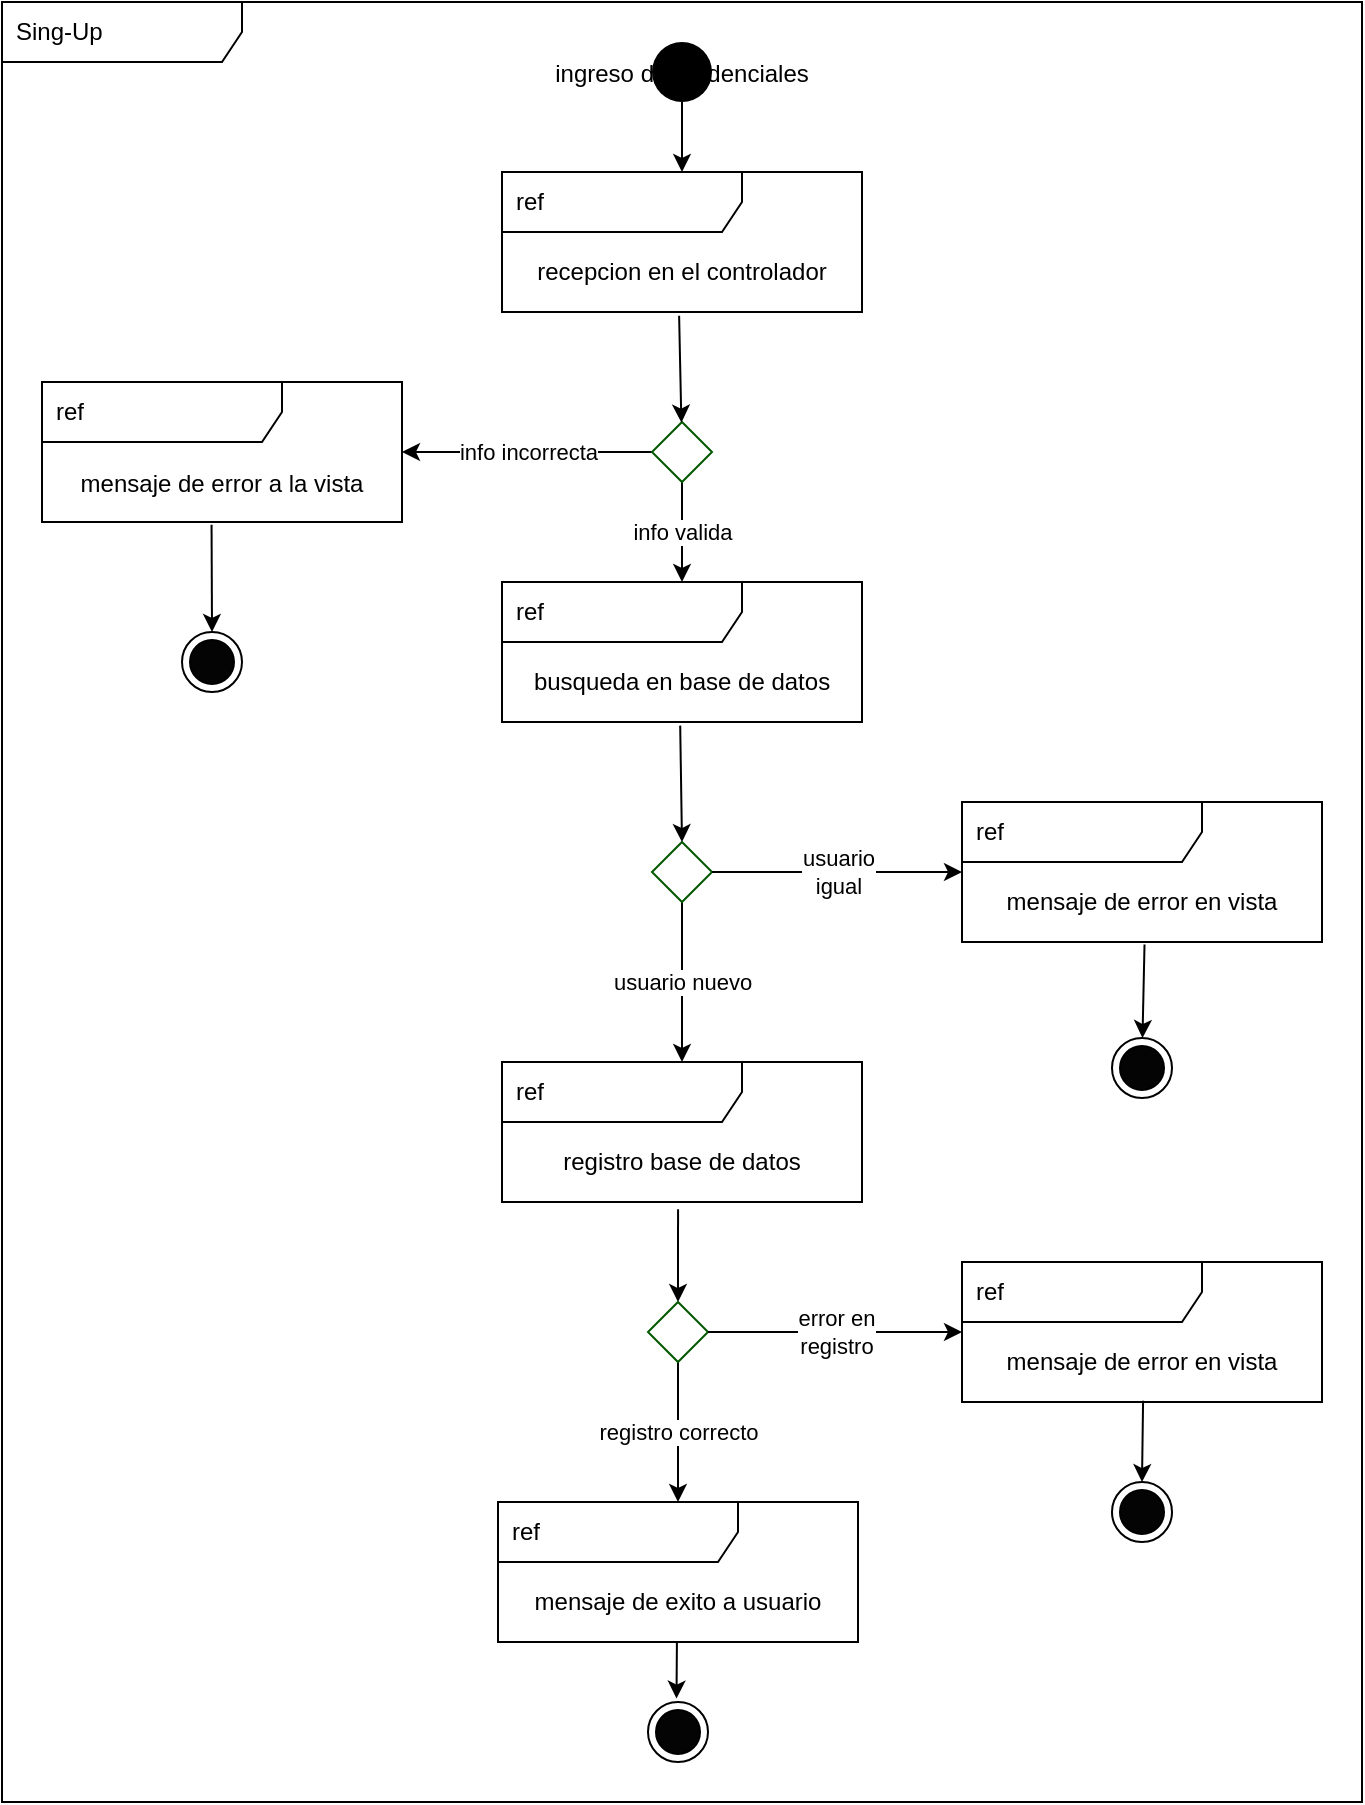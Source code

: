 <mxfile>
    <diagram id="XR_oynIYGtbCa0YiN640" name="Page-1">
        <mxGraphModel dx="493" dy="360" grid="1" gridSize="10" guides="1" tooltips="1" connect="1" arrows="1" fold="1" page="1" pageScale="1" pageWidth="850" pageHeight="1100" math="0" shadow="0">
            <root>
                <mxCell id="0"/>
                <mxCell id="1" parent="0"/>
                <mxCell id="2" value="Sing-Up" style="shape=umlFrame;whiteSpace=wrap;html=1;width=120;height=30;boundedLbl=1;verticalAlign=middle;align=left;spacingLeft=5;fillColor=default;" vertex="1" parent="1">
                    <mxGeometry x="80" y="220" width="680" height="900" as="geometry"/>
                </mxCell>
                <mxCell id="3" style="edgeStyle=none;html=1;exitX=0.5;exitY=1;exitDx=0;exitDy=0;" edge="1" parent="1" source="4" target="11">
                    <mxGeometry relative="1" as="geometry">
                        <mxPoint x="420" y="320" as="targetPoint"/>
                    </mxGeometry>
                </mxCell>
                <mxCell id="4" value="ingreso de credenciales" style="ellipse;strokeColor=none;fillColor=#000000;" vertex="1" parent="1">
                    <mxGeometry x="405" y="240" width="30" height="30" as="geometry"/>
                </mxCell>
                <mxCell id="5" value="" style="ellipse;html=1;shape=endState;strokeColor=#000000;fillColor=#040405;" vertex="1" parent="1">
                    <mxGeometry x="170" y="535" width="30" height="30" as="geometry"/>
                </mxCell>
                <mxCell id="6" value="ref" style="shape=umlFrame;whiteSpace=wrap;html=1;width=120;height=30;boundedLbl=1;verticalAlign=middle;align=left;spacingLeft=5;" vertex="1" parent="1">
                    <mxGeometry x="330" y="510" width="180" height="70" as="geometry"/>
                </mxCell>
                <mxCell id="7" value="busqueda en base de datos" style="text;html=1;strokeColor=none;fillColor=none;align=center;verticalAlign=middle;whiteSpace=wrap;rounded=0;" vertex="1" parent="1">
                    <mxGeometry x="340" y="545" width="160" height="30" as="geometry"/>
                </mxCell>
                <mxCell id="8" value="info valida" style="edgeStyle=none;html=1;exitX=0.5;exitY=1;exitDx=0;exitDy=0;" edge="1" parent="1" source="10" target="6">
                    <mxGeometry relative="1" as="geometry"/>
                </mxCell>
                <mxCell id="9" value="info incorrecta" style="edgeStyle=none;html=1;exitX=0;exitY=0.5;exitDx=0;exitDy=0;" edge="1" parent="1" source="10" target="14">
                    <mxGeometry relative="1" as="geometry"/>
                </mxCell>
                <mxCell id="10" value="" style="rhombus;strokeColor=#005700;fillColor=none;fontColor=#ffffff;" vertex="1" parent="1">
                    <mxGeometry x="405" y="430" width="30" height="30" as="geometry"/>
                </mxCell>
                <mxCell id="11" value="ref" style="shape=umlFrame;whiteSpace=wrap;html=1;width=120;height=30;boundedLbl=1;verticalAlign=middle;align=left;spacingLeft=5;" vertex="1" parent="1">
                    <mxGeometry x="330" y="305" width="180" height="70" as="geometry"/>
                </mxCell>
                <mxCell id="12" value="recepcion en el controlador" style="text;html=1;strokeColor=none;fillColor=none;align=center;verticalAlign=middle;whiteSpace=wrap;rounded=0;" vertex="1" parent="1">
                    <mxGeometry x="340" y="340" width="160" height="30" as="geometry"/>
                </mxCell>
                <mxCell id="13" value="" style="endArrow=classic;html=1;exitX=0.492;exitY=1.027;exitDx=0;exitDy=0;exitPerimeter=0;" edge="1" parent="1" source="11" target="10">
                    <mxGeometry width="50" height="50" relative="1" as="geometry">
                        <mxPoint x="490" y="395" as="sourcePoint"/>
                        <mxPoint x="490" y="455" as="targetPoint"/>
                    </mxGeometry>
                </mxCell>
                <mxCell id="14" value="ref" style="shape=umlFrame;whiteSpace=wrap;html=1;width=120;height=30;boundedLbl=1;verticalAlign=middle;align=left;spacingLeft=5;" vertex="1" parent="1">
                    <mxGeometry x="100" y="410" width="180" height="70" as="geometry"/>
                </mxCell>
                <mxCell id="15" value="" style="endArrow=classic;html=1;exitX=0.471;exitY=1.02;exitDx=0;exitDy=0;exitPerimeter=0;entryX=0.5;entryY=0;entryDx=0;entryDy=0;" edge="1" parent="1" source="14" target="5">
                    <mxGeometry width="50" height="50" relative="1" as="geometry">
                        <mxPoint x="400" y="520" as="sourcePoint"/>
                        <mxPoint x="450" y="470" as="targetPoint"/>
                    </mxGeometry>
                </mxCell>
                <mxCell id="16" value="mensaje de error a la vista" style="text;html=1;strokeColor=none;fillColor=none;align=center;verticalAlign=middle;whiteSpace=wrap;rounded=0;" vertex="1" parent="1">
                    <mxGeometry x="110" y="446" width="160" height="30" as="geometry"/>
                </mxCell>
                <mxCell id="17" value="ref" style="shape=umlFrame;whiteSpace=wrap;html=1;width=120;height=30;boundedLbl=1;verticalAlign=middle;align=left;spacingLeft=5;" vertex="1" parent="1">
                    <mxGeometry x="560" y="620" width="180" height="70" as="geometry"/>
                </mxCell>
                <mxCell id="18" value="mensaje de error en vista" style="text;html=1;strokeColor=none;fillColor=none;align=center;verticalAlign=middle;whiteSpace=wrap;rounded=0;" vertex="1" parent="1">
                    <mxGeometry x="570" y="655" width="160" height="30" as="geometry"/>
                </mxCell>
                <mxCell id="19" value="usuario nuevo" style="edgeStyle=none;html=1;exitX=0.5;exitY=1;exitDx=0;exitDy=0;" edge="1" parent="1" source="20" target="23">
                    <mxGeometry relative="1" as="geometry"/>
                </mxCell>
                <mxCell id="20" value="" style="rhombus;strokeColor=#005700;fillColor=none;fontColor=#ffffff;" vertex="1" parent="1">
                    <mxGeometry x="405" y="640" width="30" height="30" as="geometry"/>
                </mxCell>
                <mxCell id="21" value="" style="endArrow=classic;html=1;entryX=0.5;entryY=0;entryDx=0;entryDy=0;exitX=0.495;exitY=1.026;exitDx=0;exitDy=0;exitPerimeter=0;" edge="1" parent="1" source="6" target="20">
                    <mxGeometry width="50" height="50" relative="1" as="geometry">
                        <mxPoint x="350" y="640" as="sourcePoint"/>
                        <mxPoint x="400" y="590" as="targetPoint"/>
                    </mxGeometry>
                </mxCell>
                <mxCell id="22" value="usuario&lt;br&gt;igual" style="endArrow=classic;html=1;exitX=1;exitY=0.5;exitDx=0;exitDy=0;" edge="1" parent="1" source="20" target="17">
                    <mxGeometry width="50" height="50" relative="1" as="geometry">
                        <mxPoint x="350" y="640" as="sourcePoint"/>
                        <mxPoint x="400" y="590" as="targetPoint"/>
                    </mxGeometry>
                </mxCell>
                <mxCell id="23" value="ref" style="shape=umlFrame;whiteSpace=wrap;html=1;width=120;height=30;boundedLbl=1;verticalAlign=middle;align=left;spacingLeft=5;" vertex="1" parent="1">
                    <mxGeometry x="330" y="750" width="180" height="70" as="geometry"/>
                </mxCell>
                <mxCell id="24" value="registro base de datos" style="text;html=1;strokeColor=none;fillColor=none;align=center;verticalAlign=middle;whiteSpace=wrap;rounded=0;" vertex="1" parent="1">
                    <mxGeometry x="340" y="785" width="160" height="30" as="geometry"/>
                </mxCell>
                <mxCell id="25" value="" style="ellipse;html=1;shape=endState;strokeColor=#000000;fillColor=#040405;" vertex="1" parent="1">
                    <mxGeometry x="635" y="738" width="30" height="30" as="geometry"/>
                </mxCell>
                <mxCell id="27" value="" style="endArrow=classic;html=1;exitX=0.489;exitY=1.052;exitDx=0;exitDy=0;exitPerimeter=0;" edge="1" parent="1" source="23" target="34">
                    <mxGeometry width="50" height="50" relative="1" as="geometry">
                        <mxPoint x="510" y="710" as="sourcePoint"/>
                        <mxPoint x="418" y="871" as="targetPoint"/>
                    </mxGeometry>
                </mxCell>
                <mxCell id="29" value="" style="endArrow=classic;html=1;exitX=0.507;exitY=1.018;exitDx=0;exitDy=0;exitPerimeter=0;" edge="1" parent="1" source="17" target="25">
                    <mxGeometry width="50" height="50" relative="1" as="geometry">
                        <mxPoint x="647.3" y="693.01" as="sourcePoint"/>
                        <mxPoint x="650" y="730" as="targetPoint"/>
                    </mxGeometry>
                </mxCell>
                <mxCell id="31" value="ref" style="shape=umlFrame;whiteSpace=wrap;html=1;width=120;height=30;boundedLbl=1;verticalAlign=middle;align=left;spacingLeft=5;" vertex="1" parent="1">
                    <mxGeometry x="560" y="850" width="180" height="70" as="geometry"/>
                </mxCell>
                <mxCell id="32" value="mensaje de error en vista" style="text;html=1;strokeColor=none;fillColor=none;align=center;verticalAlign=middle;whiteSpace=wrap;rounded=0;" vertex="1" parent="1">
                    <mxGeometry x="570" y="885" width="160" height="30" as="geometry"/>
                </mxCell>
                <mxCell id="33" value="registro correcto" style="edgeStyle=none;html=1;exitX=0.5;exitY=1;exitDx=0;exitDy=0;" edge="1" parent="1" source="34" target="36">
                    <mxGeometry relative="1" as="geometry"/>
                </mxCell>
                <mxCell id="34" value="" style="rhombus;strokeColor=#005700;fillColor=none;fontColor=#ffffff;" vertex="1" parent="1">
                    <mxGeometry x="403" y="870" width="30" height="30" as="geometry"/>
                </mxCell>
                <mxCell id="35" value="error en&lt;br&gt;registro" style="endArrow=classic;html=1;exitX=1;exitY=0.5;exitDx=0;exitDy=0;" edge="1" parent="1" source="34" target="31">
                    <mxGeometry width="50" height="50" relative="1" as="geometry">
                        <mxPoint x="348" y="910" as="sourcePoint"/>
                        <mxPoint x="398" y="860" as="targetPoint"/>
                    </mxGeometry>
                </mxCell>
                <mxCell id="36" value="ref" style="shape=umlFrame;whiteSpace=wrap;html=1;width=120;height=30;boundedLbl=1;verticalAlign=middle;align=left;spacingLeft=5;" vertex="1" parent="1">
                    <mxGeometry x="328" y="970" width="180" height="70" as="geometry"/>
                </mxCell>
                <mxCell id="37" value="mensaje de exito a usuario" style="text;html=1;strokeColor=none;fillColor=none;align=center;verticalAlign=middle;whiteSpace=wrap;rounded=0;" vertex="1" parent="1">
                    <mxGeometry x="338" y="1005" width="160" height="30" as="geometry"/>
                </mxCell>
                <mxCell id="38" value="" style="ellipse;html=1;shape=endState;strokeColor=#000000;fillColor=#040405;" vertex="1" parent="1">
                    <mxGeometry x="635" y="960" width="30" height="30" as="geometry"/>
                </mxCell>
                <mxCell id="39" value="" style="endArrow=classic;html=1;entryX=0.5;entryY=0;entryDx=0;entryDy=0;exitX=0.503;exitY=0.991;exitDx=0;exitDy=0;exitPerimeter=0;" edge="1" parent="1" source="31" target="38">
                    <mxGeometry width="50" height="50" relative="1" as="geometry">
                        <mxPoint x="620" y="990" as="sourcePoint"/>
                        <mxPoint x="670" y="940" as="targetPoint"/>
                    </mxGeometry>
                </mxCell>
                <mxCell id="40" value="" style="ellipse;html=1;shape=endState;strokeColor=#000000;fillColor=#040405;" vertex="1" parent="1">
                    <mxGeometry x="403" y="1070" width="30" height="30" as="geometry"/>
                </mxCell>
                <mxCell id="41" value="" style="endArrow=classic;html=1;entryX=0.475;entryY=-0.057;entryDx=0;entryDy=0;entryPerimeter=0;exitX=0.497;exitY=0.995;exitDx=0;exitDy=0;exitPerimeter=0;" edge="1" parent="1" source="36" target="40">
                    <mxGeometry width="50" height="50" relative="1" as="geometry">
                        <mxPoint x="420" y="1080" as="sourcePoint"/>
                        <mxPoint x="470" y="1030" as="targetPoint"/>
                    </mxGeometry>
                </mxCell>
            </root>
        </mxGraphModel>
    </diagram>
</mxfile>